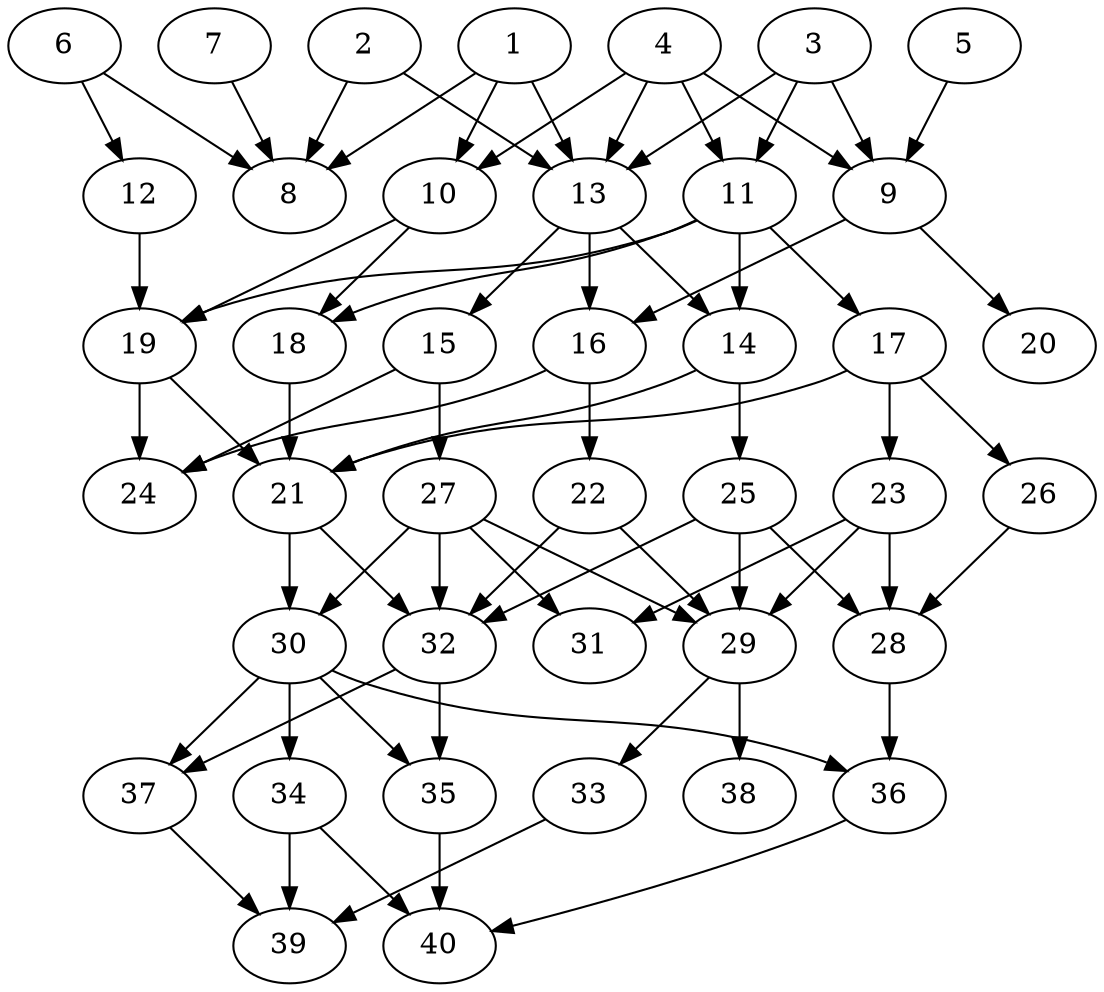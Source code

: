 // DAG automatically generated by daggen at Thu Oct  3 14:06:48 2019
// ./daggen --dot -n 40 --ccr 0.4 --fat 0.5 --regular 0.5 --density 0.5 --mindata 5242880 --maxdata 52428800 
digraph G {
  1 [size="38348800", alpha="0.00", expect_size="15339520"] 
  1 -> 8 [size ="15339520"]
  1 -> 10 [size ="15339520"]
  1 -> 13 [size ="15339520"]
  2 [size="115517440", alpha="0.08", expect_size="46206976"] 
  2 -> 8 [size ="46206976"]
  2 -> 13 [size ="46206976"]
  3 [size="117893120", alpha="0.15", expect_size="47157248"] 
  3 -> 9 [size ="47157248"]
  3 -> 11 [size ="47157248"]
  3 -> 13 [size ="47157248"]
  4 [size="66237440", alpha="0.12", expect_size="26494976"] 
  4 -> 9 [size ="26494976"]
  4 -> 10 [size ="26494976"]
  4 -> 11 [size ="26494976"]
  4 -> 13 [size ="26494976"]
  5 [size="75084800", alpha="0.04", expect_size="30033920"] 
  5 -> 9 [size ="30033920"]
  6 [size="19338240", alpha="0.14", expect_size="7735296"] 
  6 -> 8 [size ="7735296"]
  6 -> 12 [size ="7735296"]
  7 [size="47403520", alpha="0.00", expect_size="18961408"] 
  7 -> 8 [size ="18961408"]
  8 [size="68794880", alpha="0.18", expect_size="27517952"] 
  9 [size="35013120", alpha="0.13", expect_size="14005248"] 
  9 -> 16 [size ="14005248"]
  9 -> 20 [size ="14005248"]
  10 [size="117967360", alpha="0.04", expect_size="47186944"] 
  10 -> 18 [size ="47186944"]
  10 -> 19 [size ="47186944"]
  11 [size="37096960", alpha="0.14", expect_size="14838784"] 
  11 -> 14 [size ="14838784"]
  11 -> 17 [size ="14838784"]
  11 -> 18 [size ="14838784"]
  11 -> 19 [size ="14838784"]
  12 [size="38131200", alpha="0.04", expect_size="15252480"] 
  12 -> 19 [size ="15252480"]
  13 [size="87191040", alpha="0.04", expect_size="34876416"] 
  13 -> 14 [size ="34876416"]
  13 -> 15 [size ="34876416"]
  13 -> 16 [size ="34876416"]
  14 [size="57200640", alpha="0.05", expect_size="22880256"] 
  14 -> 21 [size ="22880256"]
  14 -> 25 [size ="22880256"]
  15 [size="128931840", alpha="0.07", expect_size="51572736"] 
  15 -> 24 [size ="51572736"]
  15 -> 27 [size ="51572736"]
  16 [size="35773440", alpha="0.05", expect_size="14309376"] 
  16 -> 22 [size ="14309376"]
  16 -> 24 [size ="14309376"]
  17 [size="119367680", alpha="0.12", expect_size="47747072"] 
  17 -> 21 [size ="47747072"]
  17 -> 23 [size ="47747072"]
  17 -> 26 [size ="47747072"]
  18 [size="120993280", alpha="0.12", expect_size="48397312"] 
  18 -> 21 [size ="48397312"]
  19 [size="111272960", alpha="0.05", expect_size="44509184"] 
  19 -> 21 [size ="44509184"]
  19 -> 24 [size ="44509184"]
  20 [size="68241920", alpha="0.05", expect_size="27296768"] 
  21 [size="89735680", alpha="0.09", expect_size="35894272"] 
  21 -> 30 [size ="35894272"]
  21 -> 32 [size ="35894272"]
  22 [size="53634560", alpha="0.11", expect_size="21453824"] 
  22 -> 29 [size ="21453824"]
  22 -> 32 [size ="21453824"]
  23 [size="75072000", alpha="0.10", expect_size="30028800"] 
  23 -> 28 [size ="30028800"]
  23 -> 29 [size ="30028800"]
  23 -> 31 [size ="30028800"]
  24 [size="98908160", alpha="0.19", expect_size="39563264"] 
  25 [size="130572800", alpha="0.18", expect_size="52229120"] 
  25 -> 28 [size ="52229120"]
  25 -> 29 [size ="52229120"]
  25 -> 32 [size ="52229120"]
  26 [size="51264000", alpha="0.18", expect_size="20505600"] 
  26 -> 28 [size ="20505600"]
  27 [size="80235520", alpha="0.04", expect_size="32094208"] 
  27 -> 29 [size ="32094208"]
  27 -> 30 [size ="32094208"]
  27 -> 31 [size ="32094208"]
  27 -> 32 [size ="32094208"]
  28 [size="33505280", alpha="0.19", expect_size="13402112"] 
  28 -> 36 [size ="13402112"]
  29 [size="106984960", alpha="0.18", expect_size="42793984"] 
  29 -> 33 [size ="42793984"]
  29 -> 38 [size ="42793984"]
  30 [size="15984640", alpha="0.15", expect_size="6393856"] 
  30 -> 34 [size ="6393856"]
  30 -> 35 [size ="6393856"]
  30 -> 36 [size ="6393856"]
  30 -> 37 [size ="6393856"]
  31 [size="43338240", alpha="0.16", expect_size="17335296"] 
  32 [size="96317440", alpha="0.01", expect_size="38526976"] 
  32 -> 35 [size ="38526976"]
  32 -> 37 [size ="38526976"]
  33 [size="41405440", alpha="0.18", expect_size="16562176"] 
  33 -> 39 [size ="16562176"]
  34 [size="101355520", alpha="0.03", expect_size="40542208"] 
  34 -> 39 [size ="40542208"]
  34 -> 40 [size ="40542208"]
  35 [size="93368320", alpha="0.08", expect_size="37347328"] 
  35 -> 40 [size ="37347328"]
  36 [size="79421440", alpha="0.17", expect_size="31768576"] 
  36 -> 40 [size ="31768576"]
  37 [size="65745920", alpha="0.03", expect_size="26298368"] 
  37 -> 39 [size ="26298368"]
  38 [size="86640640", alpha="0.08", expect_size="34656256"] 
  39 [size="79825920", alpha="0.10", expect_size="31930368"] 
  40 [size="67212800", alpha="0.01", expect_size="26885120"] 
}
